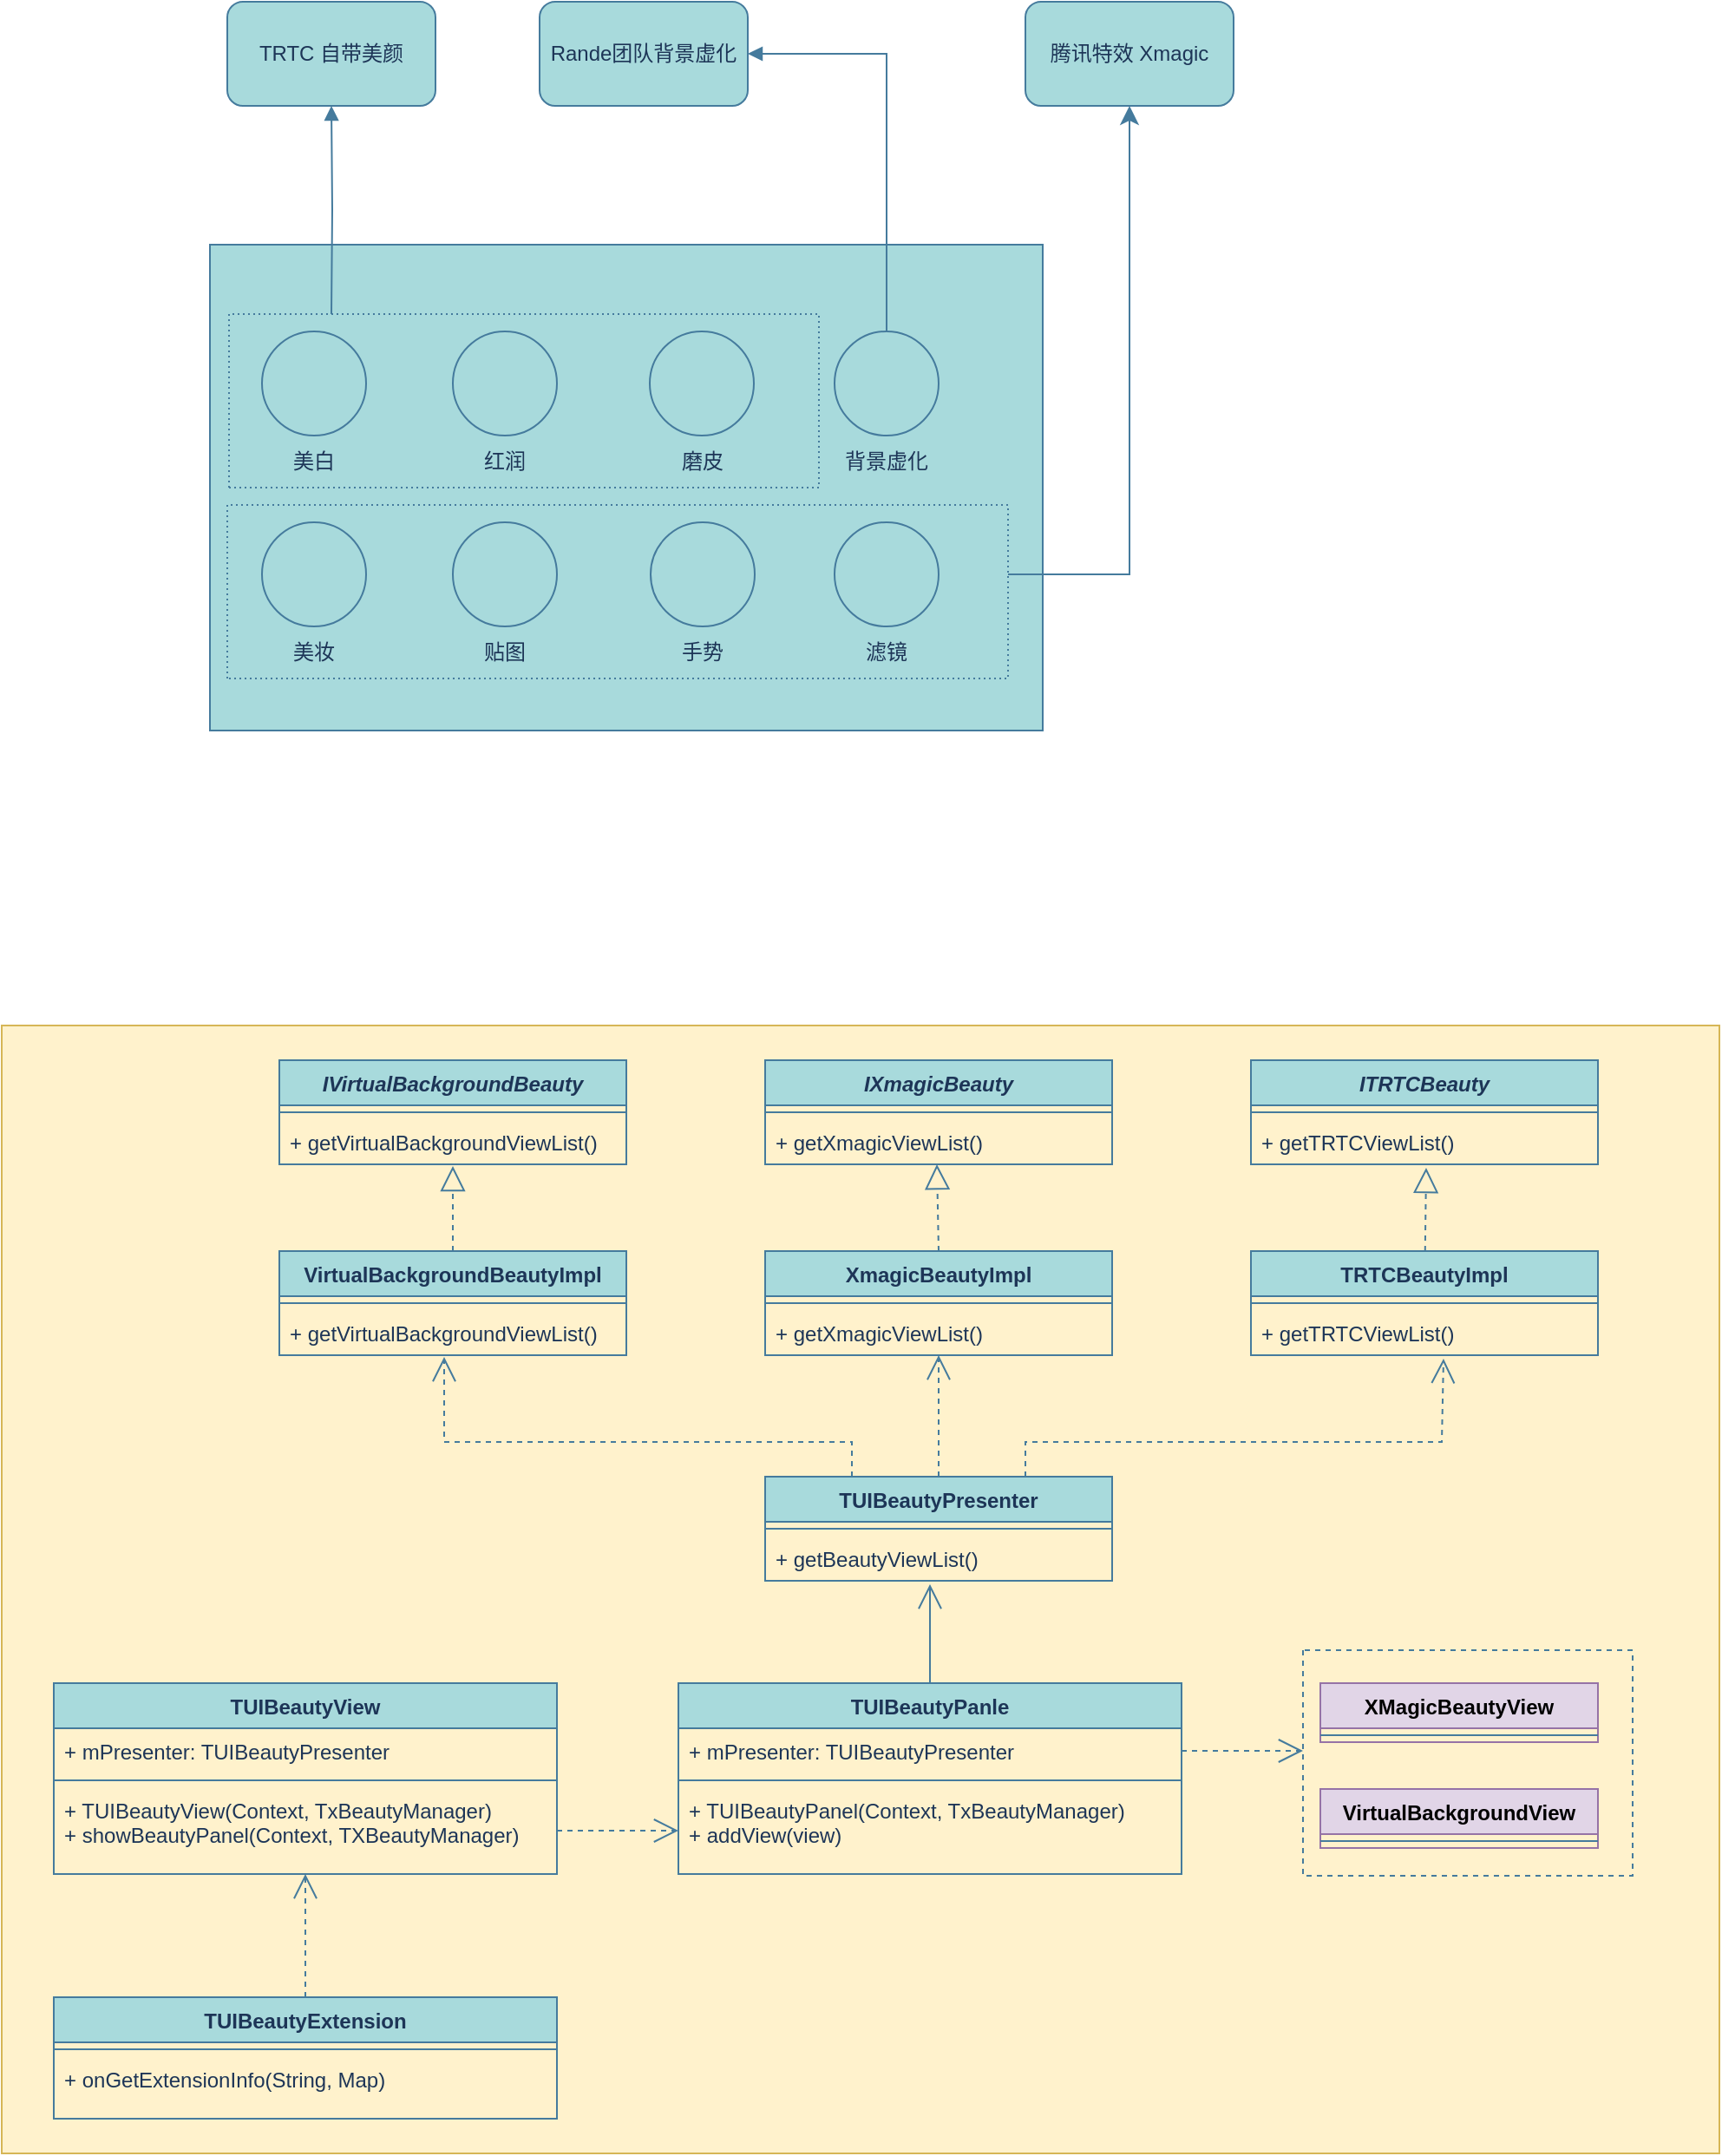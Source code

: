 <mxfile version="22.1.11" type="github">
  <diagram name="第 1 页" id="NLF4BJmTsFg7JG5kzVSg">
    <mxGraphModel dx="2047" dy="672" grid="1" gridSize="10" guides="1" tooltips="1" connect="1" arrows="1" fold="1" page="1" pageScale="1" pageWidth="827" pageHeight="1169" math="0" shadow="0">
      <root>
        <mxCell id="0" />
        <mxCell id="1" parent="0" />
        <mxCell id="yj8mQP2giiFjai4G5kSn-54" value="" style="rounded=0;whiteSpace=wrap;html=1;fillColor=#fff2cc;strokeColor=#d6b656;labelBackgroundColor=none;" vertex="1" parent="1">
          <mxGeometry x="-40" y="680" width="990" height="650" as="geometry" />
        </mxCell>
        <mxCell id="nP2Zpq-_Xat4Pl3XBanM-1" value="" style="rounded=0;whiteSpace=wrap;html=1;fillColor=#A8DADC;strokeColor=#457B9D;labelBackgroundColor=none;fontColor=#1D3557;" parent="1" vertex="1">
          <mxGeometry x="80" y="230" width="480" height="280" as="geometry" />
        </mxCell>
        <mxCell id="nP2Zpq-_Xat4Pl3XBanM-2" value="" style="ellipse;whiteSpace=wrap;html=1;aspect=fixed;labelBackgroundColor=none;fillColor=#A8DADC;strokeColor=#457B9D;fontColor=#1D3557;" parent="1" vertex="1">
          <mxGeometry x="110" y="280" width="60" height="60" as="geometry" />
        </mxCell>
        <mxCell id="nP2Zpq-_Xat4Pl3XBanM-4" value="" style="ellipse;whiteSpace=wrap;html=1;aspect=fixed;fillColor=#A8DADC;fontColor=#1D3557;strokeColor=#457B9D;labelBackgroundColor=none;" parent="1" vertex="1">
          <mxGeometry x="220" y="280" width="60" height="60" as="geometry" />
        </mxCell>
        <mxCell id="nP2Zpq-_Xat4Pl3XBanM-5" value="" style="ellipse;whiteSpace=wrap;html=1;aspect=fixed;fillColor=#A8DADC;strokeColor=#457B9D;labelBackgroundColor=none;fontColor=#1D3557;" parent="1" vertex="1">
          <mxGeometry x="334" y="390" width="60" height="60" as="geometry" />
        </mxCell>
        <mxCell id="nP2Zpq-_Xat4Pl3XBanM-6" value="" style="ellipse;whiteSpace=wrap;html=1;aspect=fixed;fillColor=#A8DADC;strokeColor=#457B9D;labelBackgroundColor=none;fontColor=#1D3557;" parent="1" vertex="1">
          <mxGeometry x="440" y="280" width="60" height="60" as="geometry" />
        </mxCell>
        <mxCell id="nP2Zpq-_Xat4Pl3XBanM-7" value="" style="ellipse;whiteSpace=wrap;html=1;aspect=fixed;fillColor=#A8DADC;strokeColor=#457B9D;labelBackgroundColor=none;fontColor=#1D3557;" parent="1" vertex="1">
          <mxGeometry x="110" y="390" width="60" height="60" as="geometry" />
        </mxCell>
        <mxCell id="nP2Zpq-_Xat4Pl3XBanM-8" value="" style="ellipse;whiteSpace=wrap;html=1;aspect=fixed;fillColor=#A8DADC;strokeColor=#457B9D;labelBackgroundColor=none;fontColor=#1D3557;" parent="1" vertex="1">
          <mxGeometry x="220" y="390" width="60" height="60" as="geometry" />
        </mxCell>
        <mxCell id="nP2Zpq-_Xat4Pl3XBanM-9" value="" style="ellipse;whiteSpace=wrap;html=1;aspect=fixed;fillColor=#A8DADC;strokeColor=#457B9D;labelBackgroundColor=none;fontColor=#1D3557;" parent="1" vertex="1">
          <mxGeometry x="333.5" y="280" width="60" height="60" as="geometry" />
        </mxCell>
        <mxCell id="nP2Zpq-_Xat4Pl3XBanM-10" value="" style="ellipse;whiteSpace=wrap;html=1;aspect=fixed;fillColor=#A8DADC;strokeColor=#457B9D;labelBackgroundColor=none;fontColor=#1D3557;" parent="1" vertex="1">
          <mxGeometry x="440" y="390" width="60" height="60" as="geometry" />
        </mxCell>
        <mxCell id="nP2Zpq-_Xat4Pl3XBanM-12" value="TRTC 自带美颜" style="rounded=1;whiteSpace=wrap;html=1;fillColor=#A8DADC;fontColor=#1D3557;strokeColor=#457B9D;labelBackgroundColor=none;" parent="1" vertex="1">
          <mxGeometry x="90" y="90" width="120" height="60" as="geometry" />
        </mxCell>
        <mxCell id="nP2Zpq-_Xat4Pl3XBanM-13" value="Rande团队背景虚化" style="rounded=1;whiteSpace=wrap;html=1;fillColor=#A8DADC;strokeColor=#457B9D;fontColor=#1D3557;labelBackgroundColor=none;" parent="1" vertex="1">
          <mxGeometry x="270" y="90" width="120" height="60" as="geometry" />
        </mxCell>
        <mxCell id="nP2Zpq-_Xat4Pl3XBanM-14" value="腾讯特效 Xmagic" style="rounded=1;whiteSpace=wrap;html=1;fillColor=#A8DADC;strokeColor=#457B9D;labelBackgroundColor=none;fontColor=#1D3557;" parent="1" vertex="1">
          <mxGeometry x="550" y="90" width="120" height="60" as="geometry" />
        </mxCell>
        <mxCell id="nP2Zpq-_Xat4Pl3XBanM-17" value="" style="endArrow=none;html=1;rounded=0;dashed=1;dashPattern=1 2;labelBackgroundColor=none;strokeColor=#457B9D;fontColor=default;" parent="1" edge="1">
          <mxGeometry relative="1" as="geometry">
            <mxPoint x="91" y="370" as="sourcePoint" />
            <mxPoint x="91" y="370" as="targetPoint" />
            <Array as="points">
              <mxPoint x="91" y="270" />
              <mxPoint x="431" y="270" />
              <mxPoint x="431" y="370" />
            </Array>
          </mxGeometry>
        </mxCell>
        <mxCell id="nP2Zpq-_Xat4Pl3XBanM-18" value="" style="resizable=0;html=1;whiteSpace=wrap;align=right;verticalAlign=bottom;labelBackgroundColor=none;fillColor=#A8DADC;strokeColor=#457B9D;fontColor=#1D3557;" parent="nP2Zpq-_Xat4Pl3XBanM-17" connectable="0" vertex="1">
          <mxGeometry x="1" relative="1" as="geometry" />
        </mxCell>
        <mxCell id="nP2Zpq-_Xat4Pl3XBanM-21" value="" style="endArrow=none;html=1;rounded=0;dashed=1;dashPattern=1 2;labelBackgroundColor=none;strokeColor=#457B9D;fontColor=default;" parent="1" edge="1">
          <mxGeometry relative="1" as="geometry">
            <mxPoint x="90" y="480" as="sourcePoint" />
            <mxPoint x="90" y="480" as="targetPoint" />
            <Array as="points">
              <mxPoint x="90" y="380" />
              <mxPoint x="540" y="380" />
              <mxPoint x="540" y="480" />
            </Array>
          </mxGeometry>
        </mxCell>
        <mxCell id="nP2Zpq-_Xat4Pl3XBanM-22" value="" style="resizable=0;html=1;whiteSpace=wrap;align=right;verticalAlign=bottom;labelBackgroundColor=none;fillColor=#A8DADC;strokeColor=#457B9D;fontColor=#1D3557;" parent="nP2Zpq-_Xat4Pl3XBanM-21" connectable="0" vertex="1">
          <mxGeometry x="1" relative="1" as="geometry" />
        </mxCell>
        <mxCell id="nP2Zpq-_Xat4Pl3XBanM-23" value="" style="edgeStyle=segmentEdgeStyle;endArrow=classic;html=1;curved=0;rounded=0;endSize=8;startSize=8;labelBackgroundColor=none;strokeColor=#457B9D;fontColor=default;" parent="1" edge="1">
          <mxGeometry width="50" height="50" relative="1" as="geometry">
            <mxPoint x="540" y="420" as="sourcePoint" />
            <mxPoint x="610" y="150" as="targetPoint" />
            <Array as="points">
              <mxPoint x="610" y="420" />
              <mxPoint x="610" y="230" />
            </Array>
          </mxGeometry>
        </mxCell>
        <mxCell id="nP2Zpq-_Xat4Pl3XBanM-24" value="" style="endArrow=block;endFill=1;html=1;edgeStyle=orthogonalEdgeStyle;align=left;verticalAlign=top;rounded=0;exitX=0.5;exitY=0;exitDx=0;exitDy=0;entryX=1;entryY=0.5;entryDx=0;entryDy=0;labelBackgroundColor=none;strokeColor=#457B9D;fontColor=default;" parent="1" source="nP2Zpq-_Xat4Pl3XBanM-6" target="nP2Zpq-_Xat4Pl3XBanM-13" edge="1">
          <mxGeometry x="-1" relative="1" as="geometry">
            <mxPoint x="570" y="260" as="sourcePoint" />
            <mxPoint x="730" y="260" as="targetPoint" />
            <Array as="points">
              <mxPoint x="470" y="120" />
            </Array>
          </mxGeometry>
        </mxCell>
        <mxCell id="nP2Zpq-_Xat4Pl3XBanM-26" value="美白" style="text;html=1;strokeColor=none;fillColor=none;align=center;verticalAlign=middle;whiteSpace=wrap;rounded=0;labelBackgroundColor=none;fontColor=#1D3557;" parent="1" vertex="1">
          <mxGeometry x="110" y="340" width="60" height="30" as="geometry" />
        </mxCell>
        <mxCell id="nP2Zpq-_Xat4Pl3XBanM-27" value="红润" style="text;html=1;strokeColor=none;fillColor=none;align=center;verticalAlign=middle;whiteSpace=wrap;rounded=0;labelBackgroundColor=none;fontColor=#1D3557;" parent="1" vertex="1">
          <mxGeometry x="220" y="340" width="60" height="30" as="geometry" />
        </mxCell>
        <mxCell id="nP2Zpq-_Xat4Pl3XBanM-28" value="磨皮" style="text;html=1;strokeColor=none;fillColor=none;align=center;verticalAlign=middle;whiteSpace=wrap;rounded=0;labelBackgroundColor=none;fontColor=#1D3557;" parent="1" vertex="1">
          <mxGeometry x="334" y="340" width="60" height="30" as="geometry" />
        </mxCell>
        <mxCell id="nP2Zpq-_Xat4Pl3XBanM-29" value="背景虚化" style="text;html=1;strokeColor=none;fillColor=none;align=center;verticalAlign=middle;whiteSpace=wrap;rounded=0;labelBackgroundColor=none;fontColor=#1D3557;" parent="1" vertex="1">
          <mxGeometry x="440" y="340" width="60" height="30" as="geometry" />
        </mxCell>
        <mxCell id="nP2Zpq-_Xat4Pl3XBanM-30" value="美妆" style="text;html=1;strokeColor=none;fillColor=none;align=center;verticalAlign=middle;whiteSpace=wrap;rounded=0;labelBackgroundColor=none;fontColor=#1D3557;" parent="1" vertex="1">
          <mxGeometry x="110" y="450" width="60" height="30" as="geometry" />
        </mxCell>
        <mxCell id="nP2Zpq-_Xat4Pl3XBanM-31" value="贴图" style="text;html=1;strokeColor=none;fillColor=none;align=center;verticalAlign=middle;whiteSpace=wrap;rounded=0;labelBackgroundColor=none;fontColor=#1D3557;" parent="1" vertex="1">
          <mxGeometry x="220" y="450" width="60" height="30" as="geometry" />
        </mxCell>
        <mxCell id="nP2Zpq-_Xat4Pl3XBanM-32" value="手势" style="text;html=1;strokeColor=none;fillColor=none;align=center;verticalAlign=middle;whiteSpace=wrap;rounded=0;labelBackgroundColor=none;fontColor=#1D3557;" parent="1" vertex="1">
          <mxGeometry x="334" y="450" width="60" height="30" as="geometry" />
        </mxCell>
        <mxCell id="nP2Zpq-_Xat4Pl3XBanM-33" value="滤镜" style="text;html=1;strokeColor=none;fillColor=none;align=center;verticalAlign=middle;whiteSpace=wrap;rounded=0;labelBackgroundColor=none;fontColor=#1D3557;" parent="1" vertex="1">
          <mxGeometry x="440" y="450" width="60" height="30" as="geometry" />
        </mxCell>
        <mxCell id="nP2Zpq-_Xat4Pl3XBanM-34" value="" style="endArrow=block;endFill=1;html=1;edgeStyle=orthogonalEdgeStyle;align=left;verticalAlign=top;rounded=0;entryX=0.5;entryY=1;entryDx=0;entryDy=0;labelBackgroundColor=none;strokeColor=#457B9D;fontColor=default;" parent="1" target="nP2Zpq-_Xat4Pl3XBanM-12" edge="1">
          <mxGeometry x="-1" relative="1" as="geometry">
            <mxPoint x="150" y="270" as="sourcePoint" />
            <mxPoint x="730" y="250" as="targetPoint" />
          </mxGeometry>
        </mxCell>
        <mxCell id="yj8mQP2giiFjai4G5kSn-1" value="&lt;i&gt;IVirtualBackgroundBeauty&lt;/i&gt;" style="swimlane;fontStyle=1;align=center;verticalAlign=top;childLayout=stackLayout;horizontal=1;startSize=26;horizontalStack=0;resizeParent=1;resizeParentMax=0;resizeLast=0;collapsible=1;marginBottom=0;whiteSpace=wrap;html=1;labelBackgroundColor=none;fillColor=#A8DADC;strokeColor=#457B9D;fontColor=#1D3557;" vertex="1" parent="1">
          <mxGeometry x="120" y="700" width="200" height="60" as="geometry" />
        </mxCell>
        <mxCell id="yj8mQP2giiFjai4G5kSn-3" value="" style="line;strokeWidth=1;fillColor=none;align=left;verticalAlign=middle;spacingTop=-1;spacingLeft=3;spacingRight=3;rotatable=0;labelPosition=right;points=[];portConstraint=eastwest;strokeColor=#457B9D;labelBackgroundColor=none;fontColor=#1D3557;" vertex="1" parent="yj8mQP2giiFjai4G5kSn-1">
          <mxGeometry y="26" width="200" height="8" as="geometry" />
        </mxCell>
        <mxCell id="yj8mQP2giiFjai4G5kSn-4" value="+ getVirtualBackgroundViewList()" style="text;strokeColor=none;fillColor=none;align=left;verticalAlign=top;spacingLeft=4;spacingRight=4;overflow=hidden;rotatable=0;points=[[0,0.5],[1,0.5]];portConstraint=eastwest;whiteSpace=wrap;html=1;labelBackgroundColor=none;fontColor=#1D3557;" vertex="1" parent="yj8mQP2giiFjai4G5kSn-1">
          <mxGeometry y="34" width="200" height="26" as="geometry" />
        </mxCell>
        <mxCell id="yj8mQP2giiFjai4G5kSn-5" value="&lt;i&gt;IXmagicBeauty&lt;/i&gt;" style="swimlane;fontStyle=1;align=center;verticalAlign=top;childLayout=stackLayout;horizontal=1;startSize=26;horizontalStack=0;resizeParent=1;resizeParentMax=0;resizeLast=0;collapsible=1;marginBottom=0;whiteSpace=wrap;html=1;labelBackgroundColor=none;fillColor=#A8DADC;strokeColor=#457B9D;fontColor=#1D3557;" vertex="1" parent="1">
          <mxGeometry x="400" y="700" width="200" height="60" as="geometry" />
        </mxCell>
        <mxCell id="yj8mQP2giiFjai4G5kSn-6" value="" style="line;strokeWidth=1;fillColor=none;align=left;verticalAlign=middle;spacingTop=-1;spacingLeft=3;spacingRight=3;rotatable=0;labelPosition=right;points=[];portConstraint=eastwest;strokeColor=#457B9D;labelBackgroundColor=none;fontColor=#1D3557;" vertex="1" parent="yj8mQP2giiFjai4G5kSn-5">
          <mxGeometry y="26" width="200" height="8" as="geometry" />
        </mxCell>
        <mxCell id="yj8mQP2giiFjai4G5kSn-7" value="+ getXmagicViewList()" style="text;strokeColor=none;fillColor=none;align=left;verticalAlign=top;spacingLeft=4;spacingRight=4;overflow=hidden;rotatable=0;points=[[0,0.5],[1,0.5]];portConstraint=eastwest;whiteSpace=wrap;html=1;labelBackgroundColor=none;fontColor=#1D3557;" vertex="1" parent="yj8mQP2giiFjai4G5kSn-5">
          <mxGeometry y="34" width="200" height="26" as="geometry" />
        </mxCell>
        <mxCell id="yj8mQP2giiFjai4G5kSn-9" value="&lt;i&gt;ITRTCBeauty&lt;/i&gt;" style="swimlane;fontStyle=1;align=center;verticalAlign=top;childLayout=stackLayout;horizontal=1;startSize=26;horizontalStack=0;resizeParent=1;resizeParentMax=0;resizeLast=0;collapsible=1;marginBottom=0;whiteSpace=wrap;html=1;labelBackgroundColor=none;fillColor=#A8DADC;strokeColor=#457B9D;fontColor=#1D3557;" vertex="1" parent="1">
          <mxGeometry x="680" y="700" width="200" height="60" as="geometry" />
        </mxCell>
        <mxCell id="yj8mQP2giiFjai4G5kSn-10" value="" style="line;strokeWidth=1;fillColor=none;align=left;verticalAlign=middle;spacingTop=-1;spacingLeft=3;spacingRight=3;rotatable=0;labelPosition=right;points=[];portConstraint=eastwest;strokeColor=#457B9D;labelBackgroundColor=none;fontColor=#1D3557;" vertex="1" parent="yj8mQP2giiFjai4G5kSn-9">
          <mxGeometry y="26" width="200" height="8" as="geometry" />
        </mxCell>
        <mxCell id="yj8mQP2giiFjai4G5kSn-11" value="+ getTRTCViewList()" style="text;strokeColor=none;fillColor=none;align=left;verticalAlign=top;spacingLeft=4;spacingRight=4;overflow=hidden;rotatable=0;points=[[0,0.5],[1,0.5]];portConstraint=eastwest;whiteSpace=wrap;html=1;labelBackgroundColor=none;fontColor=#1D3557;" vertex="1" parent="yj8mQP2giiFjai4G5kSn-9">
          <mxGeometry y="34" width="200" height="26" as="geometry" />
        </mxCell>
        <mxCell id="yj8mQP2giiFjai4G5kSn-12" value="VirtualBackgroundBeautyImpl" style="swimlane;fontStyle=1;align=center;verticalAlign=top;childLayout=stackLayout;horizontal=1;startSize=26;horizontalStack=0;resizeParent=1;resizeParentMax=0;resizeLast=0;collapsible=1;marginBottom=0;whiteSpace=wrap;html=1;labelBackgroundColor=none;fillColor=#A8DADC;strokeColor=#457B9D;fontColor=#1D3557;" vertex="1" parent="1">
          <mxGeometry x="120" y="810" width="200" height="60" as="geometry" />
        </mxCell>
        <mxCell id="yj8mQP2giiFjai4G5kSn-13" value="" style="line;strokeWidth=1;fillColor=none;align=left;verticalAlign=middle;spacingTop=-1;spacingLeft=3;spacingRight=3;rotatable=0;labelPosition=right;points=[];portConstraint=eastwest;strokeColor=#457B9D;labelBackgroundColor=none;fontColor=#1D3557;" vertex="1" parent="yj8mQP2giiFjai4G5kSn-12">
          <mxGeometry y="26" width="200" height="8" as="geometry" />
        </mxCell>
        <mxCell id="yj8mQP2giiFjai4G5kSn-14" value="+ getVirtualBackgroundViewList()" style="text;strokeColor=none;fillColor=none;align=left;verticalAlign=top;spacingLeft=4;spacingRight=4;overflow=hidden;rotatable=0;points=[[0,0.5],[1,0.5]];portConstraint=eastwest;whiteSpace=wrap;html=1;labelBackgroundColor=none;fontColor=#1D3557;" vertex="1" parent="yj8mQP2giiFjai4G5kSn-12">
          <mxGeometry y="34" width="200" height="26" as="geometry" />
        </mxCell>
        <mxCell id="yj8mQP2giiFjai4G5kSn-15" value="XmagicBeautyImpl" style="swimlane;fontStyle=1;align=center;verticalAlign=top;childLayout=stackLayout;horizontal=1;startSize=26;horizontalStack=0;resizeParent=1;resizeParentMax=0;resizeLast=0;collapsible=1;marginBottom=0;whiteSpace=wrap;html=1;labelBackgroundColor=none;fillColor=#A8DADC;strokeColor=#457B9D;fontColor=#1D3557;" vertex="1" parent="1">
          <mxGeometry x="400" y="810" width="200" height="60" as="geometry" />
        </mxCell>
        <mxCell id="yj8mQP2giiFjai4G5kSn-16" value="" style="line;strokeWidth=1;fillColor=none;align=left;verticalAlign=middle;spacingTop=-1;spacingLeft=3;spacingRight=3;rotatable=0;labelPosition=right;points=[];portConstraint=eastwest;strokeColor=#457B9D;labelBackgroundColor=none;fontColor=#1D3557;" vertex="1" parent="yj8mQP2giiFjai4G5kSn-15">
          <mxGeometry y="26" width="200" height="8" as="geometry" />
        </mxCell>
        <mxCell id="yj8mQP2giiFjai4G5kSn-17" value="+ getXmagicViewList()" style="text;strokeColor=none;fillColor=none;align=left;verticalAlign=top;spacingLeft=4;spacingRight=4;overflow=hidden;rotatable=0;points=[[0,0.5],[1,0.5]];portConstraint=eastwest;whiteSpace=wrap;html=1;labelBackgroundColor=none;fontColor=#1D3557;" vertex="1" parent="yj8mQP2giiFjai4G5kSn-15">
          <mxGeometry y="34" width="200" height="26" as="geometry" />
        </mxCell>
        <mxCell id="yj8mQP2giiFjai4G5kSn-18" value="TRTCBeautyImpl" style="swimlane;fontStyle=1;align=center;verticalAlign=top;childLayout=stackLayout;horizontal=1;startSize=26;horizontalStack=0;resizeParent=1;resizeParentMax=0;resizeLast=0;collapsible=1;marginBottom=0;whiteSpace=wrap;html=1;labelBackgroundColor=none;fillColor=#A8DADC;strokeColor=#457B9D;fontColor=#1D3557;" vertex="1" parent="1">
          <mxGeometry x="680" y="810" width="200" height="60" as="geometry" />
        </mxCell>
        <mxCell id="yj8mQP2giiFjai4G5kSn-19" value="" style="line;strokeWidth=1;fillColor=none;align=left;verticalAlign=middle;spacingTop=-1;spacingLeft=3;spacingRight=3;rotatable=0;labelPosition=right;points=[];portConstraint=eastwest;strokeColor=#457B9D;labelBackgroundColor=none;fontColor=#1D3557;" vertex="1" parent="yj8mQP2giiFjai4G5kSn-18">
          <mxGeometry y="26" width="200" height="8" as="geometry" />
        </mxCell>
        <mxCell id="yj8mQP2giiFjai4G5kSn-20" value="+ getTRTCViewList()" style="text;strokeColor=none;fillColor=none;align=left;verticalAlign=top;spacingLeft=4;spacingRight=4;overflow=hidden;rotatable=0;points=[[0,0.5],[1,0.5]];portConstraint=eastwest;whiteSpace=wrap;html=1;labelBackgroundColor=none;fontColor=#1D3557;" vertex="1" parent="yj8mQP2giiFjai4G5kSn-18">
          <mxGeometry y="34" width="200" height="26" as="geometry" />
        </mxCell>
        <mxCell id="yj8mQP2giiFjai4G5kSn-21" value="" style="endArrow=block;dashed=1;endFill=0;endSize=12;html=1;rounded=0;exitX=0.5;exitY=0;exitDx=0;exitDy=0;entryX=0.5;entryY=1.038;entryDx=0;entryDy=0;entryPerimeter=0;labelBackgroundColor=none;strokeColor=#457B9D;fontColor=default;" edge="1" parent="1" source="yj8mQP2giiFjai4G5kSn-12" target="yj8mQP2giiFjai4G5kSn-4">
          <mxGeometry width="160" relative="1" as="geometry">
            <mxPoint x="330" y="1040" as="sourcePoint" />
            <mxPoint x="490" y="1040" as="targetPoint" />
          </mxGeometry>
        </mxCell>
        <mxCell id="yj8mQP2giiFjai4G5kSn-22" value="" style="endArrow=block;dashed=1;endFill=0;endSize=12;html=1;rounded=0;exitX=0.5;exitY=0;exitDx=0;exitDy=0;entryX=0.495;entryY=1;entryDx=0;entryDy=0;entryPerimeter=0;labelBackgroundColor=none;strokeColor=#457B9D;fontColor=default;" edge="1" parent="1" source="yj8mQP2giiFjai4G5kSn-15" target="yj8mQP2giiFjai4G5kSn-7">
          <mxGeometry width="160" relative="1" as="geometry">
            <mxPoint x="230" y="820" as="sourcePoint" />
            <mxPoint x="230" y="771" as="targetPoint" />
          </mxGeometry>
        </mxCell>
        <mxCell id="yj8mQP2giiFjai4G5kSn-23" value="" style="endArrow=block;dashed=1;endFill=0;endSize=12;html=1;rounded=0;entryX=0.505;entryY=1.077;entryDx=0;entryDy=0;entryPerimeter=0;labelBackgroundColor=none;strokeColor=#457B9D;fontColor=default;" edge="1" parent="1" source="yj8mQP2giiFjai4G5kSn-18" target="yj8mQP2giiFjai4G5kSn-11">
          <mxGeometry width="160" relative="1" as="geometry">
            <mxPoint x="510" y="820" as="sourcePoint" />
            <mxPoint x="509" y="770" as="targetPoint" />
          </mxGeometry>
        </mxCell>
        <mxCell id="yj8mQP2giiFjai4G5kSn-24" value="TUIBeautyPresenter" style="swimlane;fontStyle=1;align=center;verticalAlign=top;childLayout=stackLayout;horizontal=1;startSize=26;horizontalStack=0;resizeParent=1;resizeParentMax=0;resizeLast=0;collapsible=1;marginBottom=0;whiteSpace=wrap;html=1;labelBackgroundColor=none;fillColor=#A8DADC;strokeColor=#457B9D;fontColor=#1D3557;" vertex="1" parent="1">
          <mxGeometry x="400" y="940" width="200" height="60" as="geometry" />
        </mxCell>
        <mxCell id="yj8mQP2giiFjai4G5kSn-25" value="" style="line;strokeWidth=1;fillColor=none;align=left;verticalAlign=middle;spacingTop=-1;spacingLeft=3;spacingRight=3;rotatable=0;labelPosition=right;points=[];portConstraint=eastwest;strokeColor=#457B9D;labelBackgroundColor=none;fontColor=#1D3557;" vertex="1" parent="yj8mQP2giiFjai4G5kSn-24">
          <mxGeometry y="26" width="200" height="8" as="geometry" />
        </mxCell>
        <mxCell id="yj8mQP2giiFjai4G5kSn-26" value="+ getBeautyViewList()" style="text;strokeColor=none;fillColor=none;align=left;verticalAlign=top;spacingLeft=4;spacingRight=4;overflow=hidden;rotatable=0;points=[[0,0.5],[1,0.5]];portConstraint=eastwest;whiteSpace=wrap;html=1;labelBackgroundColor=none;fontColor=#1D3557;" vertex="1" parent="yj8mQP2giiFjai4G5kSn-24">
          <mxGeometry y="34" width="200" height="26" as="geometry" />
        </mxCell>
        <mxCell id="yj8mQP2giiFjai4G5kSn-27" value="" style="endArrow=open;endSize=12;dashed=1;html=1;rounded=0;exitX=0.5;exitY=0;exitDx=0;exitDy=0;labelBackgroundColor=none;strokeColor=#457B9D;fontColor=default;" edge="1" parent="1" source="yj8mQP2giiFjai4G5kSn-24" target="yj8mQP2giiFjai4G5kSn-17">
          <mxGeometry width="160" relative="1" as="geometry">
            <mxPoint x="260" y="960" as="sourcePoint" />
            <mxPoint x="420" y="960" as="targetPoint" />
          </mxGeometry>
        </mxCell>
        <mxCell id="yj8mQP2giiFjai4G5kSn-28" value="" style="endArrow=open;endSize=12;dashed=1;html=1;rounded=0;exitX=0.25;exitY=0;exitDx=0;exitDy=0;entryX=0.475;entryY=1.038;entryDx=0;entryDy=0;entryPerimeter=0;labelBackgroundColor=none;strokeColor=#457B9D;fontColor=default;" edge="1" parent="1" source="yj8mQP2giiFjai4G5kSn-24" target="yj8mQP2giiFjai4G5kSn-14">
          <mxGeometry width="160" relative="1" as="geometry">
            <mxPoint x="510" y="950" as="sourcePoint" />
            <mxPoint x="510" y="880" as="targetPoint" />
            <Array as="points">
              <mxPoint x="450" y="920" />
              <mxPoint x="215" y="920" />
            </Array>
          </mxGeometry>
        </mxCell>
        <mxCell id="yj8mQP2giiFjai4G5kSn-29" value="" style="endArrow=open;endSize=12;dashed=1;html=1;rounded=0;exitX=0.75;exitY=0;exitDx=0;exitDy=0;entryX=0.555;entryY=1.077;entryDx=0;entryDy=0;entryPerimeter=0;labelBackgroundColor=none;strokeColor=#457B9D;fontColor=default;" edge="1" parent="1" source="yj8mQP2giiFjai4G5kSn-24" target="yj8mQP2giiFjai4G5kSn-20">
          <mxGeometry width="160" relative="1" as="geometry">
            <mxPoint x="510" y="950" as="sourcePoint" />
            <mxPoint x="510" y="880" as="targetPoint" />
            <Array as="points">
              <mxPoint x="550" y="920" />
              <mxPoint x="790" y="920" />
            </Array>
          </mxGeometry>
        </mxCell>
        <mxCell id="yj8mQP2giiFjai4G5kSn-33" value="TUIBeautyView" style="swimlane;fontStyle=1;align=center;verticalAlign=top;childLayout=stackLayout;horizontal=1;startSize=26;horizontalStack=0;resizeParent=1;resizeParentMax=0;resizeLast=0;collapsible=1;marginBottom=0;whiteSpace=wrap;html=1;labelBackgroundColor=none;fillColor=#A8DADC;strokeColor=#457B9D;fontColor=#1D3557;" vertex="1" parent="1">
          <mxGeometry x="-10" y="1059" width="290" height="110" as="geometry" />
        </mxCell>
        <mxCell id="yj8mQP2giiFjai4G5kSn-34" value="+ mPresenter: TUIBeautyPresenter" style="text;strokeColor=none;fillColor=none;align=left;verticalAlign=top;spacingLeft=4;spacingRight=4;overflow=hidden;rotatable=0;points=[[0,0.5],[1,0.5]];portConstraint=eastwest;whiteSpace=wrap;html=1;labelBackgroundColor=none;fontColor=#1D3557;" vertex="1" parent="yj8mQP2giiFjai4G5kSn-33">
          <mxGeometry y="26" width="290" height="26" as="geometry" />
        </mxCell>
        <mxCell id="yj8mQP2giiFjai4G5kSn-35" value="" style="line;strokeWidth=1;fillColor=none;align=left;verticalAlign=middle;spacingTop=-1;spacingLeft=3;spacingRight=3;rotatable=0;labelPosition=right;points=[];portConstraint=eastwest;strokeColor=#457B9D;labelBackgroundColor=none;fontColor=#1D3557;" vertex="1" parent="yj8mQP2giiFjai4G5kSn-33">
          <mxGeometry y="52" width="290" height="8" as="geometry" />
        </mxCell>
        <mxCell id="yj8mQP2giiFjai4G5kSn-36" value="+ TUIBeautyView(Context, TxBeautyManager)&lt;br&gt;+ showBeautyPanel(Context, TXBeautyManager)" style="text;strokeColor=none;fillColor=none;align=left;verticalAlign=top;spacingLeft=4;spacingRight=4;overflow=hidden;rotatable=0;points=[[0,0.5],[1,0.5]];portConstraint=eastwest;whiteSpace=wrap;html=1;labelBackgroundColor=none;fontColor=#1D3557;" vertex="1" parent="yj8mQP2giiFjai4G5kSn-33">
          <mxGeometry y="60" width="290" height="50" as="geometry" />
        </mxCell>
        <mxCell id="yj8mQP2giiFjai4G5kSn-37" value="TUIBeautyExtension" style="swimlane;fontStyle=1;align=center;verticalAlign=top;childLayout=stackLayout;horizontal=1;startSize=26;horizontalStack=0;resizeParent=1;resizeParentMax=0;resizeLast=0;collapsible=1;marginBottom=0;whiteSpace=wrap;html=1;labelBackgroundColor=none;fillColor=#A8DADC;strokeColor=#457B9D;fontColor=#1D3557;" vertex="1" parent="1">
          <mxGeometry x="-10" y="1240" width="290" height="70" as="geometry" />
        </mxCell>
        <mxCell id="yj8mQP2giiFjai4G5kSn-39" value="" style="line;strokeWidth=1;fillColor=none;align=left;verticalAlign=middle;spacingTop=-1;spacingLeft=3;spacingRight=3;rotatable=0;labelPosition=right;points=[];portConstraint=eastwest;strokeColor=#457B9D;labelBackgroundColor=none;fontColor=#1D3557;" vertex="1" parent="yj8mQP2giiFjai4G5kSn-37">
          <mxGeometry y="26" width="290" height="8" as="geometry" />
        </mxCell>
        <mxCell id="yj8mQP2giiFjai4G5kSn-40" value="+ onGetExtensionInfo(String, Map)" style="text;strokeColor=none;fillColor=none;align=left;verticalAlign=top;spacingLeft=4;spacingRight=4;overflow=hidden;rotatable=0;points=[[0,0.5],[1,0.5]];portConstraint=eastwest;whiteSpace=wrap;html=1;labelBackgroundColor=none;fontColor=#1D3557;" vertex="1" parent="yj8mQP2giiFjai4G5kSn-37">
          <mxGeometry y="34" width="290" height="36" as="geometry" />
        </mxCell>
        <mxCell id="yj8mQP2giiFjai4G5kSn-41" value="" style="endArrow=open;endSize=12;dashed=1;html=1;rounded=0;exitX=0.5;exitY=0;exitDx=0;exitDy=0;labelBackgroundColor=none;strokeColor=#457B9D;fontColor=default;" edge="1" parent="1" source="yj8mQP2giiFjai4G5kSn-37" target="yj8mQP2giiFjai4G5kSn-36">
          <mxGeometry width="160" relative="1" as="geometry">
            <mxPoint x="460" y="950" as="sourcePoint" />
            <mxPoint x="460" y="880" as="targetPoint" />
          </mxGeometry>
        </mxCell>
        <mxCell id="yj8mQP2giiFjai4G5kSn-42" value="TUIBeautyPanle" style="swimlane;fontStyle=1;align=center;verticalAlign=top;childLayout=stackLayout;horizontal=1;startSize=26;horizontalStack=0;resizeParent=1;resizeParentMax=0;resizeLast=0;collapsible=1;marginBottom=0;whiteSpace=wrap;html=1;labelBackgroundColor=none;fillColor=#A8DADC;strokeColor=#457B9D;fontColor=#1D3557;" vertex="1" parent="1">
          <mxGeometry x="350" y="1059" width="290" height="110" as="geometry" />
        </mxCell>
        <mxCell id="yj8mQP2giiFjai4G5kSn-43" value="+ mPresenter: TUIBeautyPresenter" style="text;strokeColor=none;fillColor=none;align=left;verticalAlign=top;spacingLeft=4;spacingRight=4;overflow=hidden;rotatable=0;points=[[0,0.5],[1,0.5]];portConstraint=eastwest;whiteSpace=wrap;html=1;labelBackgroundColor=none;fontColor=#1D3557;" vertex="1" parent="yj8mQP2giiFjai4G5kSn-42">
          <mxGeometry y="26" width="290" height="26" as="geometry" />
        </mxCell>
        <mxCell id="yj8mQP2giiFjai4G5kSn-44" value="" style="line;strokeWidth=1;fillColor=none;align=left;verticalAlign=middle;spacingTop=-1;spacingLeft=3;spacingRight=3;rotatable=0;labelPosition=right;points=[];portConstraint=eastwest;strokeColor=#457B9D;labelBackgroundColor=none;fontColor=#1D3557;" vertex="1" parent="yj8mQP2giiFjai4G5kSn-42">
          <mxGeometry y="52" width="290" height="8" as="geometry" />
        </mxCell>
        <mxCell id="yj8mQP2giiFjai4G5kSn-45" value="+ TUIBeautyPanel(Context, TxBeautyManager)&lt;br&gt;+ addView(view)" style="text;strokeColor=none;fillColor=none;align=left;verticalAlign=top;spacingLeft=4;spacingRight=4;overflow=hidden;rotatable=0;points=[[0,0.5],[1,0.5]];portConstraint=eastwest;whiteSpace=wrap;html=1;labelBackgroundColor=none;fontColor=#1D3557;" vertex="1" parent="yj8mQP2giiFjai4G5kSn-42">
          <mxGeometry y="60" width="290" height="50" as="geometry" />
        </mxCell>
        <mxCell id="yj8mQP2giiFjai4G5kSn-46" value="" style="endArrow=open;endFill=1;endSize=12;html=1;rounded=0;exitX=0.5;exitY=0;exitDx=0;exitDy=0;entryX=0.475;entryY=1.077;entryDx=0;entryDy=0;entryPerimeter=0;labelBackgroundColor=none;strokeColor=#457B9D;fontColor=default;" edge="1" parent="1" source="yj8mQP2giiFjai4G5kSn-42" target="yj8mQP2giiFjai4G5kSn-26">
          <mxGeometry width="160" relative="1" as="geometry">
            <mxPoint x="340" y="1080" as="sourcePoint" />
            <mxPoint x="500" y="1080" as="targetPoint" />
          </mxGeometry>
        </mxCell>
        <mxCell id="yj8mQP2giiFjai4G5kSn-47" value="" style="endArrow=open;endSize=12;dashed=1;html=1;rounded=0;exitX=1;exitY=0.5;exitDx=0;exitDy=0;entryX=0;entryY=0.5;entryDx=0;entryDy=0;labelBackgroundColor=none;strokeColor=#457B9D;fontColor=default;" edge="1" parent="1" source="yj8mQP2giiFjai4G5kSn-36" target="yj8mQP2giiFjai4G5kSn-45">
          <mxGeometry width="160" relative="1" as="geometry">
            <mxPoint x="145" y="1250" as="sourcePoint" />
            <mxPoint x="145" y="1179" as="targetPoint" />
          </mxGeometry>
        </mxCell>
        <mxCell id="yj8mQP2giiFjai4G5kSn-48" value="XMagicBeautyView" style="swimlane;fontStyle=1;align=center;verticalAlign=top;childLayout=stackLayout;horizontal=1;startSize=26;horizontalStack=0;resizeParent=1;resizeParentMax=0;resizeLast=0;collapsible=1;marginBottom=0;whiteSpace=wrap;html=1;labelBackgroundColor=none;fillColor=#e1d5e7;strokeColor=#9673a6;" vertex="1" parent="1">
          <mxGeometry x="720" y="1059" width="160" height="34" as="geometry" />
        </mxCell>
        <mxCell id="yj8mQP2giiFjai4G5kSn-50" value="" style="line;strokeWidth=1;fillColor=none;align=left;verticalAlign=middle;spacingTop=-1;spacingLeft=3;spacingRight=3;rotatable=0;labelPosition=right;points=[];portConstraint=eastwest;strokeColor=#457B9D;labelBackgroundColor=none;fontColor=#1D3557;" vertex="1" parent="yj8mQP2giiFjai4G5kSn-48">
          <mxGeometry y="26" width="160" height="8" as="geometry" />
        </mxCell>
        <mxCell id="yj8mQP2giiFjai4G5kSn-52" value="VirtualBackgroundView" style="swimlane;fontStyle=1;align=center;verticalAlign=top;childLayout=stackLayout;horizontal=1;startSize=26;horizontalStack=0;resizeParent=1;resizeParentMax=0;resizeLast=0;collapsible=1;marginBottom=0;whiteSpace=wrap;html=1;labelBackgroundColor=none;fillColor=#e1d5e7;strokeColor=#9673a6;" vertex="1" parent="1">
          <mxGeometry x="720" y="1120" width="160" height="34" as="geometry" />
        </mxCell>
        <mxCell id="yj8mQP2giiFjai4G5kSn-53" value="" style="line;strokeWidth=1;fillColor=none;align=left;verticalAlign=middle;spacingTop=-1;spacingLeft=3;spacingRight=3;rotatable=0;labelPosition=right;points=[];portConstraint=eastwest;strokeColor=#457B9D;labelBackgroundColor=none;fontColor=#1D3557;" vertex="1" parent="yj8mQP2giiFjai4G5kSn-52">
          <mxGeometry y="26" width="160" height="8" as="geometry" />
        </mxCell>
        <mxCell id="yj8mQP2giiFjai4G5kSn-55" value="" style="endArrow=none;dashed=1;html=1;rounded=0;strokeColor=#457B9D;fontColor=#1D3557;fillColor=#A8DADC;" edge="1" parent="1">
          <mxGeometry width="50" height="50" relative="1" as="geometry">
            <mxPoint x="710" y="1040" as="sourcePoint" />
            <mxPoint x="710" y="1040" as="targetPoint" />
            <Array as="points">
              <mxPoint x="710" y="1100" />
              <mxPoint x="710" y="1170" />
              <mxPoint x="900" y="1170" />
              <mxPoint x="900" y="1040" />
            </Array>
          </mxGeometry>
        </mxCell>
        <mxCell id="yj8mQP2giiFjai4G5kSn-56" value="" style="endArrow=open;endSize=12;dashed=1;html=1;rounded=0;exitX=1;exitY=0.5;exitDx=0;exitDy=0;labelBackgroundColor=none;strokeColor=#457B9D;fontColor=default;" edge="1" parent="1" source="yj8mQP2giiFjai4G5kSn-43">
          <mxGeometry width="160" relative="1" as="geometry">
            <mxPoint x="145" y="1250" as="sourcePoint" />
            <mxPoint x="710" y="1098" as="targetPoint" />
          </mxGeometry>
        </mxCell>
      </root>
    </mxGraphModel>
  </diagram>
</mxfile>
